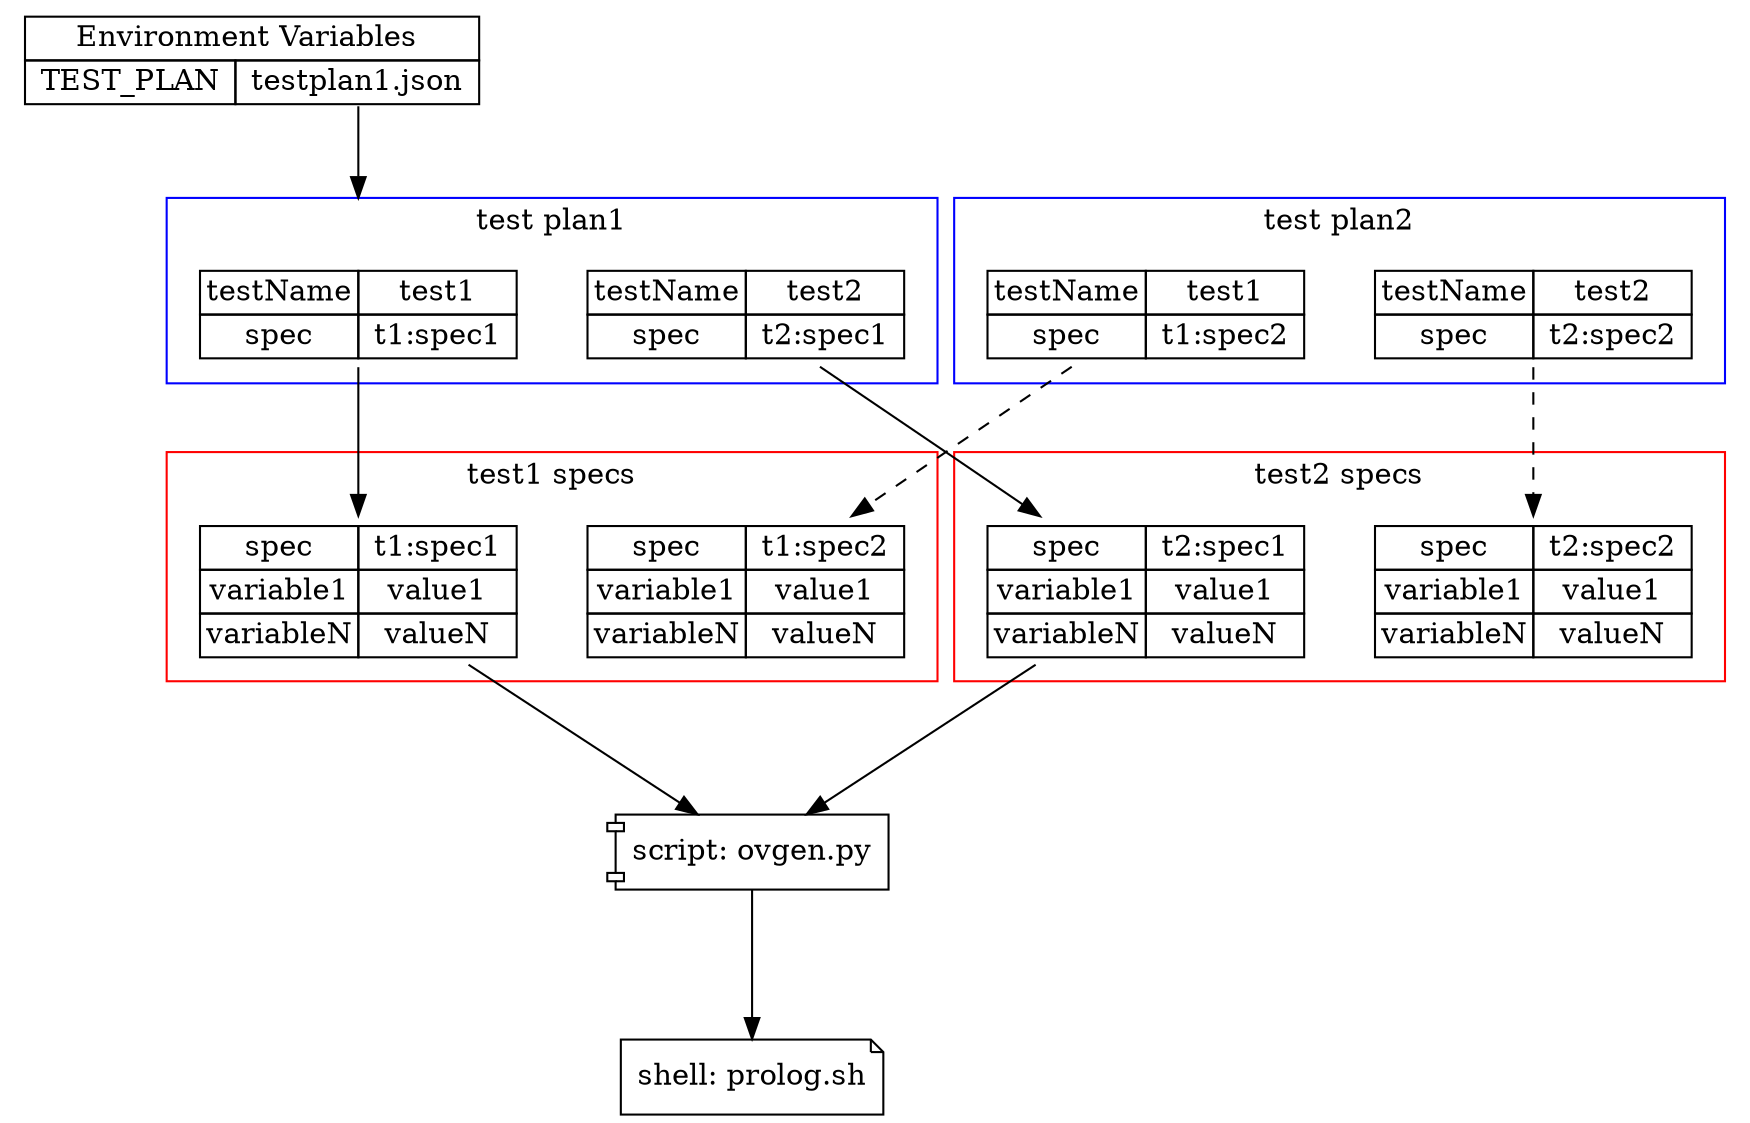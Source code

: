 digraph OVT {
        compound=true;
        
        graph[ordering=in, ranksep=1,rank=same,rankdir="UD"]

              testplan_var [shape=none, label=<
                            <TABLE BORDER="0" CELLBORDER="1" CELLSPACING="0">
                            <TR> <TD COLSPAN="2"> Environment Variables  </TD> </TR>
                            <TR> <TD> TEST_PLAN </TD> <TD PORT="tpf"> testplan1.json </TD> </TR>
                            </TABLE>
              >
              ]


        	subgraph cluster_tp {
                        tp1ts1 [shape=none,
                              label=<
                              <TABLE BORDER="0" CELLBORDER="1" CELLSPACING="0">
                              <TR><TD PORT="bd">testName</TD><TD PORT="tp1ts1n"> test1 </TD> </TR>
                              <TR><TD PORT="bd">spec</TD><TD PORT="tp1ts1s"> t1:spec1 </TD> </TR>
                              </TABLE>>
                              ]

                              tp1ts2 [shape=none,
                              label=<
                              <TABLE BORDER="0" CELLBORDER="1" CELLSPACING="0">
                              <TR><TD PORT="bd">testName</TD><TD PORT="tp1ts2n"> test2 </TD> </TR>
                              <TR><TD PORT="bd">spec</TD><TD PORT="tp1ts2s"> t2:spec1 </TD> </TR>
                              </TABLE>>
                              ]

                              label="test plan1"
		        color=blue
	}
                	subgraph cluster_tp2 {
                        tp2ts1 [shape=none,
                              label=<
                              <TABLE BORDER="0" CELLBORDER="1" CELLSPACING="0">
                              <TR><TD PORT="bd">testName</TD><TD PORT="tp2ts1n"> test1 </TD> </TR>
                              <TR><TD PORT="bd">spec</TD><TD PORT="tp2ts1s"> t1:spec2 </TD> </TR>
                              </TABLE>>
                              ]

                              tp2ts2 [shape=none,
                              label=<
                              <TABLE BORDER="0" CELLBORDER="1" CELLSPACING="0">
                              <TR><TD PORT="bd">testName</TD><TD PORT="tp2ts2n"> test2 </TD> </TR>
                              <TR><TD PORT="bd">spec</TD><TD PORT="tp2ts2n"> t2:spec2 </TD> </TR>
                              </TABLE>>
                              ]
                              label="test plan2"

		        color=blue
	}


              subgraph cluster_sp {

              t1sp2 [shape=none,
                     label=<
                     <TABLE BORDER="0" CELLBORDER="1" CELLSPACING="0">
                     <TR><TD PORT="bd">spec</TD><TD PORT="t1sp2"> t1:spec2 </TD> </TR>
                     <TR><TD PORT="bd">variable1</TD><TD> value1 </TD> </TR>
                     <TR><TD PORT="bd">variableN</TD><TD> valueN </TD> </TR>

                     </TABLE>>
                     ]

              
              t1sp1 [shape=none,
                     label=<
                     <TABLE BORDER="0" CELLBORDER="1" CELLSPACING="0">
                     <TR><TD PORT="bd">spec</TD><TD PORT="t1sp1"> t1:spec1 </TD> </TR>
                     <TR><TD PORT="bd">variable1</TD><TD> value1 </TD> </TR>
                     <TR><TD PORT="bd">variableN</TD><TD> valueN </TD> </TR>

                     </TABLE>>
                     ]

                     label = "test1 specs";
	             color = red;

              // edge [label="inherit", style="dashed", arrowhead="vee"]
              // minnow -> baseboard
              // edge [label="include"]
              // minnow -> baseparams
              }

              subgraph cluster_sp2 {
                     t2sp2 [shape=none,
                     label=<
                     <TABLE BORDER="0" CELLBORDER="1" CELLSPACING="0">
                     <TR><TD PORT="bd">spec</TD><TD PORT="t2sp2"> t2:spec2 </TD> </TR>
                     <TR><TD PORT="bd">variable1</TD><TD> value1 </TD> </TR>
                     <TR><TD PORT="bd">variableN</TD><TD> valueN </TD> </TR>

                     </TABLE>>
                     ]
              
              t2sp1 [shape=none,
                     label=<
                     <TABLE BORDER="0" CELLBORDER="1" CELLSPACING="0">
                     <TR><TD PORT="bd">spec</TD><TD PORT="t2sp1"> t2:spec1 </TD> </TR>
                     <TR><TD PORT="bd">variable1</TD><TD> value1 </TD> </TR>
                     <TR><TD PORT="bd">variableN</TD><TD> valueN </TD> </TR>

                     </TABLE>>
                     ]


                     label = "test2 specs";
	             color = red;

              }


              testplan_var:tpf -> tp1ts1 [ltail="testplan_var", lhead=cluster_tp];

              tp1ts1 -> t1sp1
              tp1ts2 -> t2sp1

              tp2ts1 -> t1sp2 [style=dashed]
              tp2ts2 -> t2sp2 [style=dashed]

              t1sp1 -> ovgen
              t2sp1 -> ovgen

              ovgen -> prolog

              prolog [shape=note, label="shell: prolog.sh"]
              ovgen [shape=component, label="script: ovgen.py"]
              

}